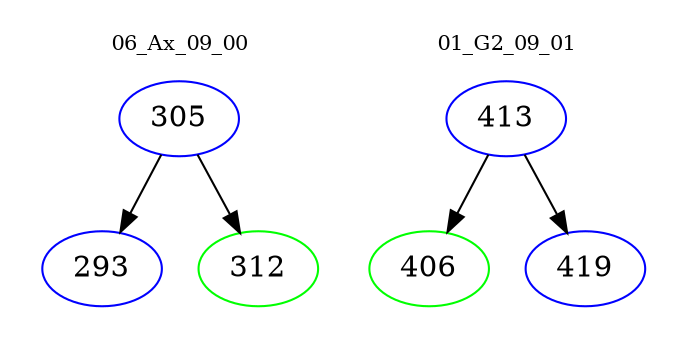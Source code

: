 digraph{
subgraph cluster_0 {
color = white
label = "06_Ax_09_00";
fontsize=10;
T0_305 [label="305", color="blue"]
T0_305 -> T0_293 [color="black"]
T0_293 [label="293", color="blue"]
T0_305 -> T0_312 [color="black"]
T0_312 [label="312", color="green"]
}
subgraph cluster_1 {
color = white
label = "01_G2_09_01";
fontsize=10;
T1_413 [label="413", color="blue"]
T1_413 -> T1_406 [color="black"]
T1_406 [label="406", color="green"]
T1_413 -> T1_419 [color="black"]
T1_419 [label="419", color="blue"]
}
}
